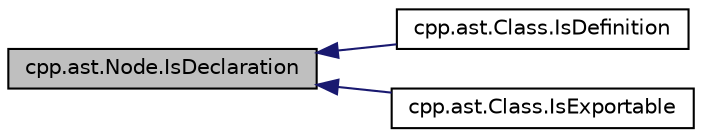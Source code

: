 digraph "cpp.ast.Node.IsDeclaration"
{
  edge [fontname="Helvetica",fontsize="10",labelfontname="Helvetica",labelfontsize="10"];
  node [fontname="Helvetica",fontsize="10",shape=record];
  rankdir="LR";
  Node21 [label="cpp.ast.Node.IsDeclaration",height=0.2,width=0.4,color="black", fillcolor="grey75", style="filled", fontcolor="black"];
  Node21 -> Node22 [dir="back",color="midnightblue",fontsize="10",style="solid",fontname="Helvetica"];
  Node22 [label="cpp.ast.Class.IsDefinition",height=0.2,width=0.4,color="black", fillcolor="white", style="filled",URL="$dd/d99/classcpp_1_1ast_1_1_class.html#ae6d2356f835d06d5109d9e4609d86780"];
  Node21 -> Node23 [dir="back",color="midnightblue",fontsize="10",style="solid",fontname="Helvetica"];
  Node23 [label="cpp.ast.Class.IsExportable",height=0.2,width=0.4,color="black", fillcolor="white", style="filled",URL="$dd/d99/classcpp_1_1ast_1_1_class.html#a1ab749f8cfddb0903c6484791f70f42e"];
}
